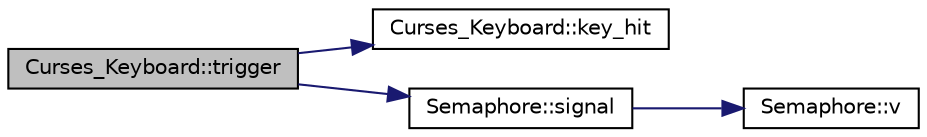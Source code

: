 digraph G
{
  bgcolor="transparent";
  edge [fontname="Helvetica",fontsize="10",labelfontname="Helvetica",labelfontsize="10"];
  node [fontname="Helvetica",fontsize="10",shape=record];
  rankdir="LR";
  Node1 [label="Curses_Keyboard::trigger",height=0.2,width=0.4,color="black", fillcolor="grey75", style="filled" fontcolor="black"];
  Node1 -> Node2 [color="midnightblue",fontsize="10",style="solid",fontname="Helvetica"];
  Node2 [label="Curses_Keyboard::key_hit",height=0.2,width=0.4,color="black",URL="$classCurses__Keyboard.html#a31e84201f2f54cb363f5b3d18438e7d5",tooltip="Fetch a key from the keyboard controller(ncurses)"];
  Node1 -> Node3 [color="midnightblue",fontsize="10",style="solid",fontname="Helvetica"];
  Node3 [label="Semaphore::signal",height=0.2,width=0.4,color="black",URL="$classSemaphore.html#a1d7c51da55f9ac913a6a711cb6d6e52a",tooltip="Increase value or wake up blocked thread."];
  Node3 -> Node4 [color="midnightblue",fontsize="10",style="solid",fontname="Helvetica"];
  Node4 [label="Semaphore::v",height=0.2,width=0.4,color="black",URL="$classSemaphore.html#af241cab5feb1a86bba81a1d6a424aac7",tooltip="Increase value or wake up blocked thread."];
}
